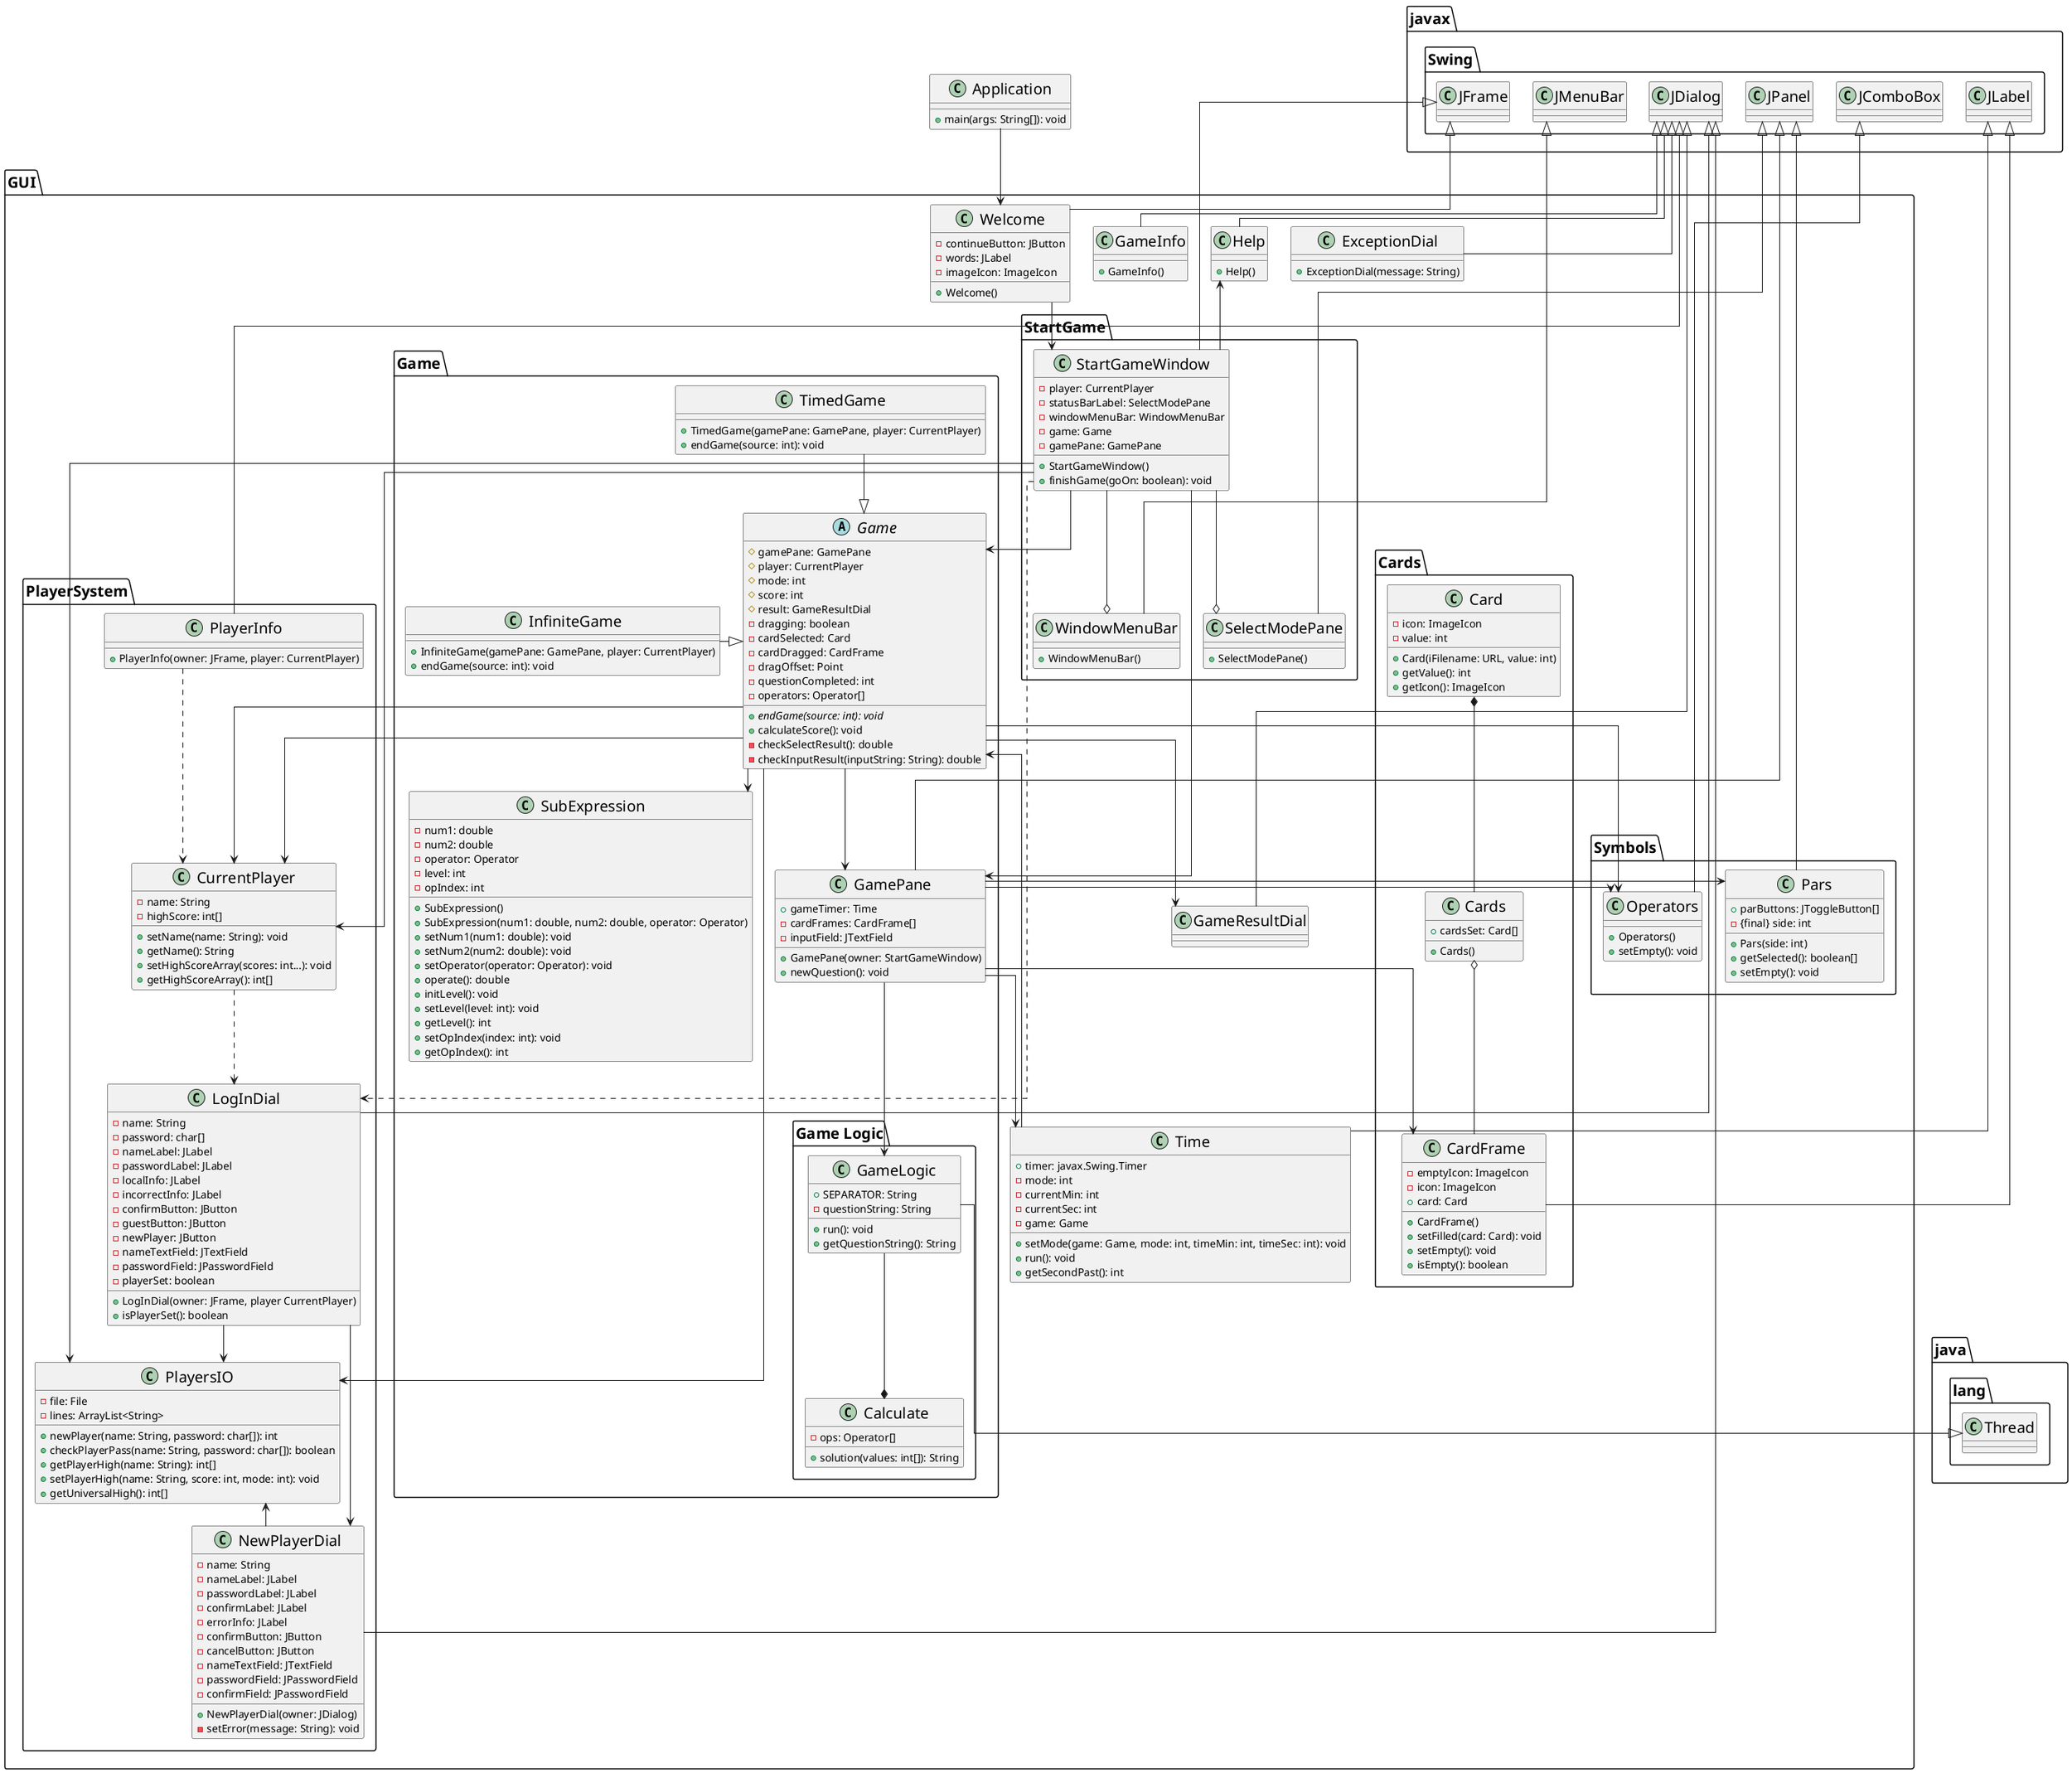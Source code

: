 @startuml
skinparam linetype ortho
skinparam classFontSize 20
skinparam packageFontSize 20
skinparam nodesep 30
skinparam ranksep 30
class Application {
    +main(args: String[]): void
}
package "javax.Swing"{
    class JLabel
    class JFrame
    class JDialog
    class JPanel
    class JComboBox
}
class java.lang.Thread
package "GUI" {
    package "PlayerSystem" {
        class CurrentPlayer {
            -name: String
            -highScore: int[]
            +setName(name: String): void
            +getName(): String
            +setHighScoreArray(scores: int...): void
            +getHighScoreArray(): int[]
        }
        class PlayersIO {
            -file: File
            -lines: ArrayList<String>
            +newPlayer(name: String, password: char[]): int
            +checkPlayerPass(name: String, password: char[]): boolean
            +getPlayerHigh(name: String): int[]
            +setPlayerHigh(name: String, score: int, mode: int): void
            +getUniversalHigh(): int[]
        }
        class LogInDial extends javax.Swing.JDialog{
            -name: String
            -password: char[]
            -nameLabel: JLabel
            -passwordLabel: JLabel
            -localInfo: JLabel
            -incorrectInfo: JLabel
            -confirmButton: JButton
            -guestButton: JButton
            -newPlayer: JButton
            -nameTextField: JTextField
            -passwordField: JPasswordField
            -playerSet: boolean
            +LogInDial(owner: JFrame, player CurrentPlayer)
            +isPlayerSet(): boolean
        }
        class NewPlayerDial extends javax.Swing.JDialog{
            -name: String
            -nameLabel: JLabel
            -passwordLabel: JLabel
            -confirmLabel: JLabel
            -errorInfo: JLabel
            -confirmButton: JButton
            -cancelButton: JButton
            -nameTextField: JTextField
            -passwordField: JPasswordField
            -confirmField: JPasswordField
            +NewPlayerDial(owner: JDialog)
            -setError(message: String): void
        }
        class PlayerInfo extends javax.Swing.JDialog{
            +PlayerInfo(owner: JFrame, player: CurrentPlayer)
        }
        LogInDial --> PlayersIO
        CurrentPlayer ..> LogInDial
        LogInDial --> NewPlayerDial
        NewPlayerDial -up-> PlayersIO
        PlayerInfo ..> CurrentPlayer
    }
    package "StartGame"{
        class StartGameWindow extends javax.Swing.JFrame {
                -player: CurrentPlayer
                -statusBarLabel: SelectModePane
                -windowMenuBar: WindowMenuBar
                -game: Game
                -gamePane: GamePane
                +StartGameWindow()
                +finishGame(goOn: boolean): void
        }
        class SelectModePane extends javax.Swing.JPanel{
            +SelectModePane()
        }
        class WindowMenuBar extends javax.Swing.JMenuBar{
            +WindowMenuBar()
        }
        StartGameWindow -down-o SelectModePane
        StartGameWindow -down-o WindowMenuBar
    }
    package "Cards" {
        class Cards {
            +cardsSet: Card[]
            +Cards()
        }
        class Card {
            -icon: ImageIcon
            -value: int
            +Card(iFilename: URL, value: int)
            +getValue(): int
            +getIcon(): ImageIcon
        }
        class CardFrame extends javax.Swing.JLabel {
            -emptyIcon: ImageIcon
            -icon: ImageIcon
            +card: Card
            +CardFrame()
            +setFilled(card: Card): void
            +setEmpty(): void
            +isEmpty(): boolean
        }
        CardFrame -up-o Cards
        Cards -up-* Card
    }
    package "Game"{
        package "Game Logic" {
            class GameLogic{
                +SEPARATOR: String
                -questionString: String
                +run(): void
                +getQuestionString(): String
            }
            GameLogic --|> java.lang.Thread
            class Calculate {
                -ops: Operator[]
                +solution(values: int[]): String
            }
        }
        abstract class Game {
            #gamePane: GamePane
            #player: CurrentPlayer
            #mode: int
            #score: int
            #result: GameResultDial
            -dragging: boolean
            -cardSelected: Card
            -cardDragged: CardFrame
            -dragOffset: Point
            -questionCompleted: int
            -operators: Operator[]
            +{abstract}endGame(source: int): void
            +calculateScore(): void
            -checkSelectResult(): double
            -checkInputResult(inputString: String): double
        }

        class TimedGame {
            +TimedGame(gamePane: GamePane, player: CurrentPlayer)
            +endGame(source: int): void
        }

        class InfiniteGame {
            +InfiniteGame(gamePane: GamePane, player: CurrentPlayer)
            +endGame(source: int): void
        }
        TimedGame -down-|> Game
        InfiniteGame -right-|> Game
        class GamePane extends javax.Swing.JPanel {
            +gameTimer: Time
            -cardFrames: CardFrame[]
            -inputField: JTextField
            +GamePane(owner: StartGameWindow)
            +newQuestion(): void
        }

        class SubExpression {
            -num1: double
            -num2: double
            -operator: Operator
            -level: int
            -opIndex: int
            +SubExpression()
            +SubExpression(num1: double, num2: double, operator: Operator)
            +setNum1(num1: double): void
            +setNum2(num2: double): void
            +setOperator(operator: Operator): void
            +operate(): double
            +initLevel(): void
            +setLevel(level: int): void
            +getLevel(): int
            +setOpIndex(index: int): void
            +getOpIndex(): int
        }
    }
    class Welcome extends javax.Swing.JFrame {
        -continueButton: JButton
        -words: JLabel
        -imageIcon: ImageIcon
        +Welcome()
    }
    class GameResultDial extends javax.Swing.JDialog
    class GameInfo extends javax.Swing.JDialog{
        +GameInfo()
    }
    class Help extends javax.Swing.JDialog{
        +Help()
    }
    StartGameWindow -up-> GUI.Help
    class ExceptionDial extends javax.Swing.JDialog{
        +ExceptionDial(message: String)
    }
    class Time extends javax.Swing.JLabel {
        +timer: javax.Swing.Timer
        -mode: int
        -currentMin: int
        -currentSec: int
        -game: Game
        +setMode(game: Game, mode: int, timeMin: int, timeSec: int): void
        +run(): void
        +getSecondPast(): int
    }
    package "Symbols"{
        class Operators extends javax.Swing.JComboBox {
                +Operators()
                +setEmpty(): void
        }
        class Pars extends javax.Swing.JPanel {
                +parButtons: JToggleButton[]
                -{final} side: int
                +Pars(side: int)
                +getSelected(): boolean[]
                +setEmpty(): void
        }
    }
}
GameLogic --* Calculate
Application --> Welcome
Welcome --> StartGameWindow
StartGameWindow --> GUI.Game.Game
StartGameWindow --> GamePane
StartGameWindow --> CurrentPlayer
StartGameWindow --> PlayersIO
StartGameWindow ..> LogInDial
GUI.Game.Game -down-> GUI.GameResultDial
GUI.Game.Game --> GamePane
GUI.Game.Game --> CurrentPlayer
GUI.Game.Game --> PlayersIO
GUI.Game.Game --> GUI.Symbols.Operators
GUI.Game.Game --> GUI.Game.SubExpression
GamePane --> Time
GamePane -down-> CardFrame
GamePane -up-> Operators
GamePane -down-> Pars
GamePane --> GameLogic
Time --> GUI.Game.Game
GUI.Game.Game --> CurrentPlayer
@enduml
